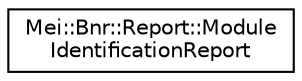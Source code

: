 digraph "Graphical Class Hierarchy"
{
  edge [fontname="Helvetica",fontsize="10",labelfontname="Helvetica",labelfontsize="10"];
  node [fontname="Helvetica",fontsize="10",shape=record];
  rankdir="LR";
  Node1 [label="Mei::Bnr::Report::Module\lIdentificationReport",height=0.2,width=0.4,color="black", fillcolor="white", style="filled",URL="$a00156.html",tooltip="ModuleIdentificationReport "];
}
